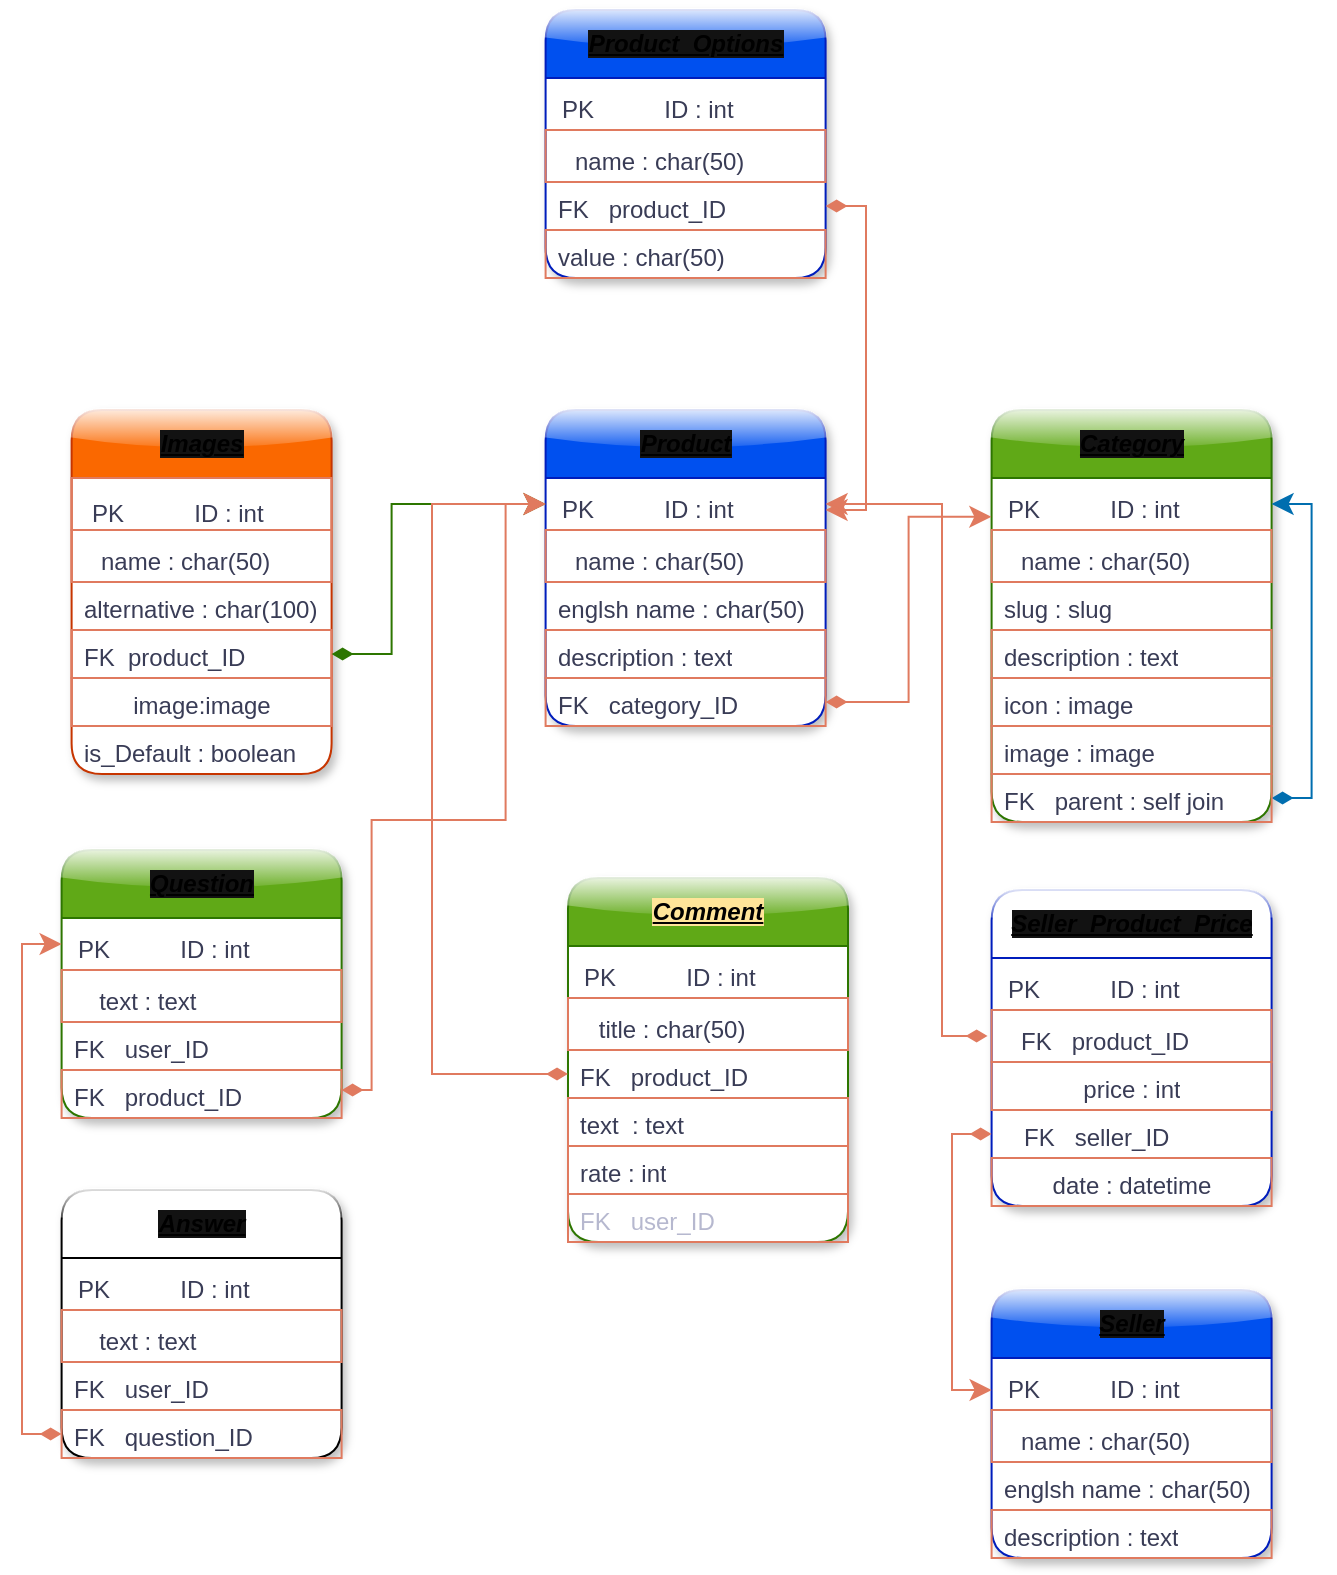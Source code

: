 <mxfile version="26.0.2">
  <diagram name="Page-1" id="efa7a0a1-bf9b-a30e-e6df-94a7791c09e9">
    <mxGraphModel dx="2816" dy="1904" grid="1" gridSize="10" guides="1" tooltips="1" connect="1" arrows="1" fold="1" page="1" pageScale="1" pageWidth="827" pageHeight="583" background="none" math="0" shadow="0">
      <root>
        <mxCell id="0" />
        <mxCell id="1" parent="0" />
        <mxCell id="3K4BdcUOw_T3ysFqI7o0-14" value="&lt;span style=&quot;background-color: light-dark(rgb(18, 18, 18), rgb(255, 229, 153));&quot;&gt;&lt;font style=&quot;color: light-dark(rgb(0, 0, 0), rgb(0, 0, 130));&quot;&gt;&lt;u style=&quot;&quot;&gt;&lt;b style=&quot;&quot;&gt;&lt;i style=&quot;&quot;&gt;Product&lt;/i&gt;&lt;/b&gt;&lt;/u&gt;&lt;/font&gt;&lt;/span&gt;" style="swimlane;fontStyle=0;childLayout=stackLayout;horizontal=1;startSize=34;fillColor=#0050ef;horizontalStack=0;resizeParent=1;resizeParentMax=0;resizeLast=0;collapsible=1;marginBottom=0;whiteSpace=wrap;html=1;rounded=1;labelBackgroundColor=none;strokeColor=#001DBC;fontColor=#ffffff;swimlaneFillColor=default;shadow=1;glass=1;" vertex="1" parent="1">
          <mxGeometry x="-838.2" y="-890" width="140" height="158" as="geometry" />
        </mxCell>
        <mxCell id="3K4BdcUOw_T3ysFqI7o0-15" value="&lt;table style=&quot;font-size: 1em; width: 150px;&quot; cellpadding=&quot;2&quot; cellspacing=&quot;0&quot;&gt;&lt;tbody&gt;&lt;tr&gt;&lt;td style=&quot;&quot;&gt;PK&lt;/td&gt;&lt;td&gt;ID : int&lt;/td&gt;&lt;/tr&gt;&lt;/tbody&gt;&lt;/table&gt;" style="text;strokeColor=none;fillColor=none;align=left;verticalAlign=top;spacingLeft=4;spacingRight=4;overflow=hidden;rotatable=0;points=[[0,0.5],[1,0.5]];portConstraint=eastwest;whiteSpace=wrap;html=1;labelBackgroundColor=none;fontColor=#393C56;" vertex="1" parent="3K4BdcUOw_T3ysFqI7o0-14">
          <mxGeometry y="34" width="140" height="26" as="geometry" />
        </mxCell>
        <mxCell id="3K4BdcUOw_T3ysFqI7o0-16" value="&lt;table style=&quot;font-size: 1em; width: 150px;&quot; cellpadding=&quot;2&quot; cellspacing=&quot;0&quot;&gt;&lt;tbody&gt;&lt;tr&gt;&lt;td&gt;&lt;br&gt;&lt;/td&gt;&lt;td&gt;name : char(50)&lt;/td&gt;&lt;/tr&gt;&lt;/tbody&gt;&lt;/table&gt;" style="text;strokeColor=#E07A5F;fillColor=none;align=left;verticalAlign=top;spacingLeft=4;spacingRight=4;overflow=hidden;rotatable=0;points=[[0,0.5],[1,0.5]];portConstraint=eastwest;whiteSpace=wrap;html=1;perimeterSpacing=2;labelBackgroundColor=none;fontColor=#393C56;" vertex="1" parent="3K4BdcUOw_T3ysFqI7o0-14">
          <mxGeometry y="60" width="140" height="26" as="geometry" />
        </mxCell>
        <mxCell id="3K4BdcUOw_T3ysFqI7o0-17" value="englsh name : char(50)&lt;div&gt;&lt;br&gt;&lt;/div&gt;" style="text;strokeColor=none;fillColor=none;align=left;verticalAlign=top;spacingLeft=4;spacingRight=4;overflow=hidden;rotatable=0;points=[[0,0.5],[1,0.5]];portConstraint=eastwest;whiteSpace=wrap;html=1;labelBackgroundColor=none;fontColor=#393C56;" vertex="1" parent="3K4BdcUOw_T3ysFqI7o0-14">
          <mxGeometry y="86" width="140" height="24" as="geometry" />
        </mxCell>
        <mxCell id="3K4BdcUOw_T3ysFqI7o0-31" value="&lt;div&gt;description : text&lt;/div&gt;" style="text;strokeColor=#E07A5F;fillColor=none;align=left;verticalAlign=top;spacingLeft=4;spacingRight=4;overflow=hidden;rotatable=0;points=[[0,0.5],[1,0.5]];portConstraint=eastwest;whiteSpace=wrap;html=1;labelBackgroundColor=none;fontColor=#393C56;" vertex="1" parent="3K4BdcUOw_T3ysFqI7o0-14">
          <mxGeometry y="110" width="140" height="24" as="geometry" />
        </mxCell>
        <mxCell id="3K4BdcUOw_T3ysFqI7o0-59" value="&lt;div&gt;FK&amp;nbsp; &amp;nbsp;category_ID&lt;/div&gt;" style="text;strokeColor=#E07A5F;fillColor=none;align=left;verticalAlign=top;spacingLeft=4;spacingRight=4;overflow=hidden;rotatable=0;points=[[0,0.5],[1,0.5]];portConstraint=eastwest;whiteSpace=wrap;html=1;labelBackgroundColor=none;fontColor=#393C56;" vertex="1" parent="3K4BdcUOw_T3ysFqI7o0-14">
          <mxGeometry y="134" width="140" height="24" as="geometry" />
        </mxCell>
        <mxCell id="3K4BdcUOw_T3ysFqI7o0-38" value="&lt;span style=&quot;font-weight: 700; background-color: light-dark(rgb(18, 18, 18), rgb(255, 229, 153));&quot;&gt;&lt;font style=&quot;color: light-dark(rgb(0, 0, 0), rgb(0, 0, 130));&quot;&gt;&lt;i style=&quot;&quot;&gt;&lt;u style=&quot;&quot;&gt;Images&lt;/u&gt;&lt;/i&gt;&lt;/font&gt;&lt;/span&gt;" style="swimlane;fontStyle=0;childLayout=stackLayout;horizontal=1;startSize=34;fillColor=#fa6800;horizontalStack=0;resizeParent=1;resizeParentMax=0;resizeLast=0;collapsible=1;marginBottom=0;whiteSpace=wrap;html=1;rounded=1;labelBackgroundColor=none;strokeColor=#C73500;fontColor=#000000;align=center;swimlaneFillColor=default;shadow=1;glass=1;" vertex="1" parent="1">
          <mxGeometry x="-1075.2" y="-890" width="130" height="182" as="geometry" />
        </mxCell>
        <mxCell id="3K4BdcUOw_T3ysFqI7o0-50" value="&lt;table cellspacing=&quot;0&quot; cellpadding=&quot;2&quot; style=&quot;font-size: 1em; width: 150px;&quot;&gt;&lt;tbody&gt;&lt;tr&gt;&lt;td&gt;&lt;table style=&quot;font-size: 1em; width: 150px;&quot; cellpadding=&quot;2&quot; cellspacing=&quot;0&quot;&gt;&lt;tbody&gt;&lt;tr&gt;&lt;td&gt;PK&lt;/td&gt;&lt;td&gt;ID : int&lt;/td&gt;&lt;/tr&gt;&lt;/tbody&gt;&lt;/table&gt;&lt;/td&gt;&lt;td&gt;&lt;span style=&quot;color: rgba(0, 0, 0, 0); font-family: monospace; font-size: 0px; text-wrap-mode: nowrap;&quot;&gt;%3CmxGraphModel%3E%3Croot%3E%3CmxCell%20id%3D%220%22%2F%3E%3CmxCell%20id%3D%221%22%20parent%3D%220%22%2F%3E%3CmxCell%20id%3D%222%22%20value%3D%22%26lt%3Btable%20style%3D%26quot%3Bfont-size%3A%201em%3B%20width%3A%20150px%3B%26quot%3B%20cellpadding%3D%26quot%3B2%26quot%3B%20cellspacing%3D%26quot%3B0%26quot%3B%26gt%3B%26lt%3Btbody%26gt%3B%26lt%3Btr%26gt%3B%26lt%3Btd%20style%3D%26quot%3B%26quot%3B%26gt%3BPK%26lt%3B%2Ftd%26gt%3B%26lt%3Btd%26gt%3BID%20%3A%20int%26lt%3B%2Ftd%26gt%3B%26lt%3B%2Ftr%26gt%3B%26lt%3B%2Ftbody%26gt%3B%26lt%3B%2Ftable%26gt%3B%22%20style%3D%22text%3BstrokeColor%3Dnone%3BfillColor%3Dnone%3Balign%3Dleft%3BverticalAlign%3Dtop%3BspacingLeft%3D4%3BspacingRight%3D4%3Boverflow%3Dhidden%3Brotatable%3D0%3Bpoints%3D%5B%5B0%2C0.5%5D%2C%5B1%2C0.5%5D%5D%3BportConstraint%3Deastwest%3BwhiteSpace%3Dwrap%3Bhtml%3D1%3BlabelBackgroundColor%3Dnone%3BfontColor%3D%23393C56%3B%22%20vertex%3D%221%22%20parent%3D%221%22%3E%3CmxGeometry%20x%3D%22-490%22%20y%3D%22-456%22%20width%3D%22140%22%20height%3D%2226%22%20as%3D%22geometry%22%2F%3E%3C%2FmxCell%3E%3C%2Froot%3E%3C%2FmxGraphModel%3E&lt;/span&gt;&lt;/td&gt;&lt;/tr&gt;&lt;/tbody&gt;&lt;/table&gt;" style="text;strokeColor=#E07A5F;fillColor=none;align=left;verticalAlign=top;spacingLeft=4;spacingRight=4;overflow=hidden;rotatable=0;points=[[0,0.5],[1,0.5]];portConstraint=eastwest;whiteSpace=wrap;html=1;perimeterSpacing=2;labelBackgroundColor=none;fontColor=#393C56;" vertex="1" parent="3K4BdcUOw_T3ysFqI7o0-38">
          <mxGeometry y="34" width="130" height="26" as="geometry" />
        </mxCell>
        <mxCell id="3K4BdcUOw_T3ysFqI7o0-40" value="&lt;table cellspacing=&quot;0&quot; cellpadding=&quot;2&quot; style=&quot;font-size: 1em; width: 150px;&quot;&gt;&lt;tbody&gt;&lt;tr&gt;&lt;td&gt;&lt;br&gt;&lt;/td&gt;&lt;td&gt;name : char(50)&lt;/td&gt;&lt;/tr&gt;&lt;/tbody&gt;&lt;/table&gt;" style="text;strokeColor=#E07A5F;fillColor=none;align=left;verticalAlign=top;spacingLeft=4;spacingRight=4;overflow=hidden;rotatable=0;points=[[0,0.5],[1,0.5]];portConstraint=eastwest;whiteSpace=wrap;html=1;perimeterSpacing=2;labelBackgroundColor=none;fontColor=#393C56;" vertex="1" parent="3K4BdcUOw_T3ysFqI7o0-38">
          <mxGeometry y="60" width="130" height="26" as="geometry" />
        </mxCell>
        <mxCell id="3K4BdcUOw_T3ysFqI7o0-41" value="alternative : char(100)&lt;div&gt;&lt;br&gt;&lt;/div&gt;" style="text;strokeColor=none;fillColor=none;align=left;verticalAlign=top;spacingLeft=4;spacingRight=4;overflow=hidden;rotatable=0;points=[[0,0.5],[1,0.5]];portConstraint=eastwest;whiteSpace=wrap;html=1;labelBackgroundColor=none;fontColor=#393C56;" vertex="1" parent="3K4BdcUOw_T3ysFqI7o0-38">
          <mxGeometry y="86" width="130" height="24" as="geometry" />
        </mxCell>
        <mxCell id="3K4BdcUOw_T3ysFqI7o0-42" value="&lt;div&gt;FK&amp;nbsp; product_ID&lt;/div&gt;" style="text;strokeColor=#E07A5F;fillColor=none;align=left;verticalAlign=top;spacingLeft=4;spacingRight=4;overflow=hidden;rotatable=0;points=[[0,0.5],[1,0.5]];portConstraint=eastwest;whiteSpace=wrap;html=1;labelBackgroundColor=none;fontColor=#393C56;" vertex="1" parent="3K4BdcUOw_T3ysFqI7o0-38">
          <mxGeometry y="110" width="130" height="24" as="geometry" />
        </mxCell>
        <mxCell id="3K4BdcUOw_T3ysFqI7o0-43" value="&lt;div&gt;image:image&lt;/div&gt;" style="text;strokeColor=#E07A5F;fillColor=none;align=center;verticalAlign=top;spacingLeft=4;spacingRight=4;overflow=hidden;rotatable=0;points=[[0,0.5],[1,0.5]];portConstraint=eastwest;whiteSpace=wrap;html=1;labelBackgroundColor=none;fontColor=#393C56;" vertex="1" parent="3K4BdcUOw_T3ysFqI7o0-38">
          <mxGeometry y="134" width="130" height="24" as="geometry" />
        </mxCell>
        <mxCell id="3K4BdcUOw_T3ysFqI7o0-44" value="&lt;div&gt;is_Default : boolean&lt;/div&gt;" style="text;strokeColor=none;fillColor=none;align=left;verticalAlign=top;spacingLeft=4;spacingRight=4;overflow=hidden;rotatable=0;points=[[0,0.5],[1,0.5]];portConstraint=eastwest;whiteSpace=wrap;html=1;labelBackgroundColor=none;fontColor=#393C56;" vertex="1" parent="3K4BdcUOw_T3ysFqI7o0-38">
          <mxGeometry y="158" width="130" height="24" as="geometry" />
        </mxCell>
        <mxCell id="3K4BdcUOw_T3ysFqI7o0-51" value="" style="edgeStyle=orthogonalEdgeStyle;rounded=0;orthogonalLoop=1;jettySize=auto;entryX=0;entryY=0.5;entryDx=0;entryDy=0;strokeColor=#2D7600;fontSize=12;fontColor=#393C56;startSize=8;endSize=8;fillColor=#60a917;html=1;labelBorderColor=none;startArrow=diamondThin;startFill=1;" edge="1" parent="1" source="3K4BdcUOw_T3ysFqI7o0-42" target="3K4BdcUOw_T3ysFqI7o0-15">
          <mxGeometry relative="1" as="geometry">
            <Array as="points">
              <mxPoint x="-915.2" y="-768" />
              <mxPoint x="-915.2" y="-843" />
            </Array>
          </mxGeometry>
        </mxCell>
        <mxCell id="3K4BdcUOw_T3ysFqI7o0-52" value="&lt;span style=&quot;font-weight: 700; background-color: light-dark(rgb(18, 18, 18), rgb(255, 229, 153));&quot;&gt;&lt;font style=&quot;color: light-dark(rgb(0, 0, 0), rgb(0, 0, 130));&quot;&gt;&lt;i style=&quot;&quot;&gt;&lt;u style=&quot;&quot;&gt;Category&lt;/u&gt;&lt;/i&gt;&lt;/font&gt;&lt;/span&gt;" style="swimlane;fontStyle=0;childLayout=stackLayout;horizontal=1;startSize=34;fillColor=light-dark(#60A917,#00FF00);horizontalStack=0;resizeParent=1;resizeParentMax=0;resizeLast=0;collapsible=1;marginBottom=0;whiteSpace=wrap;html=1;rounded=1;labelBackgroundColor=none;strokeColor=#2D7600;fontColor=#ffffff;swimlaneFillColor=default;glass=1;shadow=1;" vertex="1" parent="1">
          <mxGeometry x="-615.2" y="-890" width="140" height="206" as="geometry" />
        </mxCell>
        <mxCell id="3K4BdcUOw_T3ysFqI7o0-53" value="&lt;table style=&quot;font-size: 1em; width: 150px;&quot; cellpadding=&quot;2&quot; cellspacing=&quot;0&quot;&gt;&lt;tbody&gt;&lt;tr&gt;&lt;td style=&quot;&quot;&gt;PK&lt;/td&gt;&lt;td&gt;ID : int&lt;/td&gt;&lt;/tr&gt;&lt;/tbody&gt;&lt;/table&gt;" style="text;strokeColor=none;fillColor=none;align=left;verticalAlign=top;spacingLeft=4;spacingRight=4;overflow=hidden;rotatable=0;points=[[0,0.5],[1,0.5]];portConstraint=eastwest;whiteSpace=wrap;html=1;labelBackgroundColor=none;fontColor=#393C56;" vertex="1" parent="3K4BdcUOw_T3ysFqI7o0-52">
          <mxGeometry y="34" width="140" height="26" as="geometry" />
        </mxCell>
        <mxCell id="3K4BdcUOw_T3ysFqI7o0-54" value="&lt;table style=&quot;font-size: 1em; width: 150px;&quot; cellpadding=&quot;2&quot; cellspacing=&quot;0&quot;&gt;&lt;tbody&gt;&lt;tr&gt;&lt;td&gt;&lt;br&gt;&lt;/td&gt;&lt;td&gt;name : char(50)&lt;/td&gt;&lt;/tr&gt;&lt;/tbody&gt;&lt;/table&gt;" style="text;strokeColor=#E07A5F;fillColor=none;align=left;verticalAlign=top;spacingLeft=4;spacingRight=4;overflow=hidden;rotatable=0;points=[[0,0.5],[1,0.5]];portConstraint=eastwest;whiteSpace=wrap;html=1;perimeterSpacing=2;labelBackgroundColor=none;fontColor=#393C56;" vertex="1" parent="3K4BdcUOw_T3ysFqI7o0-52">
          <mxGeometry y="60" width="140" height="26" as="geometry" />
        </mxCell>
        <mxCell id="3K4BdcUOw_T3ysFqI7o0-55" value="&lt;div&gt;slug : slug&lt;/div&gt;" style="text;strokeColor=none;fillColor=none;align=left;verticalAlign=top;spacingLeft=4;spacingRight=4;overflow=hidden;rotatable=0;points=[[0,0.5],[1,0.5]];portConstraint=eastwest;whiteSpace=wrap;html=1;labelBackgroundColor=none;fontColor=#393C56;" vertex="1" parent="3K4BdcUOw_T3ysFqI7o0-52">
          <mxGeometry y="86" width="140" height="24" as="geometry" />
        </mxCell>
        <mxCell id="3K4BdcUOw_T3ysFqI7o0-56" value="&lt;div&gt;description : text&lt;/div&gt;" style="text;strokeColor=#E07A5F;fillColor=none;align=left;verticalAlign=top;spacingLeft=4;spacingRight=4;overflow=hidden;rotatable=0;points=[[0,0.5],[1,0.5]];portConstraint=eastwest;whiteSpace=wrap;html=1;labelBackgroundColor=none;fontColor=#393C56;" vertex="1" parent="3K4BdcUOw_T3ysFqI7o0-52">
          <mxGeometry y="110" width="140" height="24" as="geometry" />
        </mxCell>
        <mxCell id="3K4BdcUOw_T3ysFqI7o0-57" value="&lt;div&gt;icon : image&lt;/div&gt;" style="text;strokeColor=#E07A5F;fillColor=none;align=left;verticalAlign=top;spacingLeft=4;spacingRight=4;overflow=hidden;rotatable=0;points=[[0,0.5],[1,0.5]];portConstraint=eastwest;whiteSpace=wrap;html=1;labelBackgroundColor=none;fontColor=#393C56;" vertex="1" parent="3K4BdcUOw_T3ysFqI7o0-52">
          <mxGeometry y="134" width="140" height="24" as="geometry" />
        </mxCell>
        <mxCell id="3K4BdcUOw_T3ysFqI7o0-58" value="&lt;div&gt;&lt;span style=&quot;background-color: transparent; color: light-dark(rgb(57, 60, 86), rgb(182, 184, 207));&quot;&gt;image&lt;/span&gt;&amp;nbsp;: image&lt;/div&gt;" style="text;strokeColor=#E07A5F;fillColor=none;align=left;verticalAlign=top;spacingLeft=4;spacingRight=4;overflow=hidden;rotatable=0;points=[[0,0.5],[1,0.5]];portConstraint=eastwest;whiteSpace=wrap;html=1;labelBackgroundColor=none;fontColor=#393C56;" vertex="1" parent="3K4BdcUOw_T3ysFqI7o0-52">
          <mxGeometry y="158" width="140" height="24" as="geometry" />
        </mxCell>
        <mxCell id="3K4BdcUOw_T3ysFqI7o0-63" style="edgeStyle=orthogonalEdgeStyle;rounded=0;orthogonalLoop=1;jettySize=auto;html=1;entryX=1;entryY=0.5;entryDx=0;entryDy=0;strokeColor=#006EAF;fontSize=12;fontColor=#393C56;startSize=8;endSize=8;fillColor=#1ba1e2;startArrow=diamondThin;startFill=1;" edge="1" parent="3K4BdcUOw_T3ysFqI7o0-52" source="3K4BdcUOw_T3ysFqI7o0-62" target="3K4BdcUOw_T3ysFqI7o0-53">
          <mxGeometry relative="1" as="geometry">
            <Array as="points">
              <mxPoint x="160" y="194" />
              <mxPoint x="160" y="47" />
            </Array>
          </mxGeometry>
        </mxCell>
        <mxCell id="3K4BdcUOw_T3ysFqI7o0-62" value="&lt;div&gt;FK&amp;nbsp; &amp;nbsp;parent : self join&lt;/div&gt;" style="text;strokeColor=#E07A5F;fillColor=none;align=left;verticalAlign=top;spacingLeft=4;spacingRight=4;overflow=hidden;rotatable=0;points=[[0,0.5],[1,0.5]];portConstraint=eastwest;whiteSpace=wrap;html=1;labelBackgroundColor=none;fontColor=#393C56;" vertex="1" parent="3K4BdcUOw_T3ysFqI7o0-52">
          <mxGeometry y="182" width="140" height="24" as="geometry" />
        </mxCell>
        <mxCell id="3K4BdcUOw_T3ysFqI7o0-60" style="edgeStyle=orthogonalEdgeStyle;rounded=0;orthogonalLoop=1;jettySize=auto;html=1;entryX=-0.001;entryY=0.746;entryDx=0;entryDy=0;entryPerimeter=0;strokeColor=light-dark(#E07A5F,#60A917);fontSize=12;fontColor=#393C56;startSize=8;endSize=8;fillColor=#F2CC8F;startArrow=diamondThin;startFill=1;" edge="1" parent="1" source="3K4BdcUOw_T3ysFqI7o0-59" target="3K4BdcUOw_T3ysFqI7o0-53">
          <mxGeometry relative="1" as="geometry" />
        </mxCell>
        <mxCell id="3K4BdcUOw_T3ysFqI7o0-64" value="&lt;span style=&quot;font-weight: 700; background-color: light-dark(rgb(18, 18, 18), rgb(255, 229, 153));&quot;&gt;&lt;font style=&quot;color: light-dark(rgb(0, 0, 0), rgb(0, 0, 130));&quot;&gt;&lt;i style=&quot;&quot;&gt;&lt;u style=&quot;&quot;&gt;Question&lt;/u&gt;&lt;/i&gt;&lt;/font&gt;&lt;/span&gt;" style="swimlane;fontStyle=0;childLayout=stackLayout;horizontal=1;startSize=34;fillColor=light-dark(#60A917,#FF66B3);horizontalStack=0;resizeParent=1;resizeParentMax=0;resizeLast=0;collapsible=1;marginBottom=0;whiteSpace=wrap;html=1;rounded=1;labelBackgroundColor=none;strokeColor=#2D7600;fontColor=#ffffff;swimlaneFillColor=default;glass=1;shadow=1;" vertex="1" parent="1">
          <mxGeometry x="-1080.2" y="-670" width="140" height="134" as="geometry" />
        </mxCell>
        <mxCell id="3K4BdcUOw_T3ysFqI7o0-65" value="&lt;table style=&quot;font-size: 1em; width: 150px;&quot; cellpadding=&quot;2&quot; cellspacing=&quot;0&quot;&gt;&lt;tbody&gt;&lt;tr&gt;&lt;td style=&quot;&quot;&gt;PK&lt;/td&gt;&lt;td&gt;ID : int&lt;/td&gt;&lt;/tr&gt;&lt;/tbody&gt;&lt;/table&gt;" style="text;strokeColor=none;fillColor=none;align=left;verticalAlign=top;spacingLeft=4;spacingRight=4;overflow=hidden;rotatable=0;points=[[0,0.5],[1,0.5]];portConstraint=eastwest;whiteSpace=wrap;html=1;labelBackgroundColor=none;fontColor=#393C56;" vertex="1" parent="3K4BdcUOw_T3ysFqI7o0-64">
          <mxGeometry y="34" width="140" height="26" as="geometry" />
        </mxCell>
        <mxCell id="3K4BdcUOw_T3ysFqI7o0-66" value="&lt;table style=&quot;font-size: 1em; width: 150px;&quot; cellpadding=&quot;2&quot; cellspacing=&quot;0&quot;&gt;&lt;tbody&gt;&lt;tr&gt;&lt;td&gt;&lt;br&gt;&lt;/td&gt;&lt;td&gt;text : text&lt;/td&gt;&lt;/tr&gt;&lt;/tbody&gt;&lt;/table&gt;" style="text;strokeColor=#E07A5F;fillColor=none;align=left;verticalAlign=top;spacingLeft=4;spacingRight=4;overflow=hidden;rotatable=0;points=[[0,0.5],[1,0.5]];portConstraint=eastwest;whiteSpace=wrap;html=1;perimeterSpacing=2;labelBackgroundColor=none;fontColor=#393C56;" vertex="1" parent="3K4BdcUOw_T3ysFqI7o0-64">
          <mxGeometry y="60" width="140" height="26" as="geometry" />
        </mxCell>
        <mxCell id="3K4BdcUOw_T3ysFqI7o0-67" value="FK&amp;nbsp; &amp;nbsp;user_ID" style="text;strokeColor=none;fillColor=none;align=left;verticalAlign=top;spacingLeft=4;spacingRight=4;overflow=hidden;rotatable=0;points=[[0,0.5],[1,0.5]];portConstraint=eastwest;whiteSpace=wrap;html=1;labelBackgroundColor=none;fontColor=#393C56;" vertex="1" parent="3K4BdcUOw_T3ysFqI7o0-64">
          <mxGeometry y="86" width="140" height="24" as="geometry" />
        </mxCell>
        <mxCell id="3K4BdcUOw_T3ysFqI7o0-68" value="FK&amp;nbsp; &amp;nbsp;product_ID" style="text;strokeColor=#E07A5F;fillColor=none;align=left;verticalAlign=top;spacingLeft=4;spacingRight=4;overflow=hidden;rotatable=0;points=[[0,0.5],[1,0.5]];portConstraint=eastwest;whiteSpace=wrap;html=1;labelBackgroundColor=none;fontColor=#393C56;" vertex="1" parent="3K4BdcUOw_T3ysFqI7o0-64">
          <mxGeometry y="110" width="140" height="24" as="geometry" />
        </mxCell>
        <mxCell id="3K4BdcUOw_T3ysFqI7o0-74" value="&lt;span style=&quot;font-weight: 700; background-color: light-dark(rgb(18, 18, 18), rgb(255, 229, 153));&quot;&gt;&lt;font style=&quot;color: light-dark(rgb(0, 0, 0), rgb(0, 0, 130));&quot;&gt;&lt;i style=&quot;&quot;&gt;&lt;u style=&quot;&quot;&gt;Answer&lt;/u&gt;&lt;/i&gt;&lt;/font&gt;&lt;/span&gt;" style="swimlane;fontStyle=0;childLayout=stackLayout;horizontal=1;startSize=34;horizontalStack=0;resizeParent=1;resizeParentMax=0;resizeLast=0;collapsible=1;marginBottom=0;whiteSpace=wrap;html=1;rounded=1;labelBackgroundColor=none;swimlaneFillColor=default;glass=1;shadow=1;fillColor=light-dark(#FFFFFF,#3333FF);" vertex="1" parent="1">
          <mxGeometry x="-1080.2" y="-500" width="140" height="134" as="geometry" />
        </mxCell>
        <mxCell id="3K4BdcUOw_T3ysFqI7o0-75" value="&lt;table style=&quot;font-size: 1em; width: 150px;&quot; cellpadding=&quot;2&quot; cellspacing=&quot;0&quot;&gt;&lt;tbody&gt;&lt;tr&gt;&lt;td style=&quot;&quot;&gt;PK&lt;/td&gt;&lt;td&gt;ID : int&lt;/td&gt;&lt;/tr&gt;&lt;/tbody&gt;&lt;/table&gt;" style="text;strokeColor=none;fillColor=none;align=left;verticalAlign=top;spacingLeft=4;spacingRight=4;overflow=hidden;rotatable=0;points=[[0,0.5],[1,0.5]];portConstraint=eastwest;whiteSpace=wrap;html=1;labelBackgroundColor=none;fontColor=#393C56;" vertex="1" parent="3K4BdcUOw_T3ysFqI7o0-74">
          <mxGeometry y="34" width="140" height="26" as="geometry" />
        </mxCell>
        <mxCell id="3K4BdcUOw_T3ysFqI7o0-76" value="&lt;table style=&quot;font-size: 1em; width: 150px;&quot; cellpadding=&quot;2&quot; cellspacing=&quot;0&quot;&gt;&lt;tbody&gt;&lt;tr&gt;&lt;td&gt;&lt;br&gt;&lt;/td&gt;&lt;td&gt;text : text&lt;/td&gt;&lt;/tr&gt;&lt;/tbody&gt;&lt;/table&gt;" style="text;strokeColor=#E07A5F;fillColor=none;align=left;verticalAlign=top;spacingLeft=4;spacingRight=4;overflow=hidden;rotatable=0;points=[[0,0.5],[1,0.5]];portConstraint=eastwest;whiteSpace=wrap;html=1;perimeterSpacing=2;labelBackgroundColor=none;fontColor=#393C56;" vertex="1" parent="3K4BdcUOw_T3ysFqI7o0-74">
          <mxGeometry y="60" width="140" height="26" as="geometry" />
        </mxCell>
        <mxCell id="3K4BdcUOw_T3ysFqI7o0-77" value="FK&amp;nbsp; &amp;nbsp;user_ID" style="text;strokeColor=none;fillColor=none;align=left;verticalAlign=top;spacingLeft=4;spacingRight=4;overflow=hidden;rotatable=0;points=[[0,0.5],[1,0.5]];portConstraint=eastwest;whiteSpace=wrap;html=1;labelBackgroundColor=none;fontColor=#393C56;" vertex="1" parent="3K4BdcUOw_T3ysFqI7o0-74">
          <mxGeometry y="86" width="140" height="24" as="geometry" />
        </mxCell>
        <mxCell id="3K4BdcUOw_T3ysFqI7o0-78" value="FK&amp;nbsp; &amp;nbsp;question_ID" style="text;strokeColor=#E07A5F;fillColor=none;align=left;verticalAlign=top;spacingLeft=4;spacingRight=4;overflow=hidden;rotatable=0;points=[[0,0.5],[1,0.5]];portConstraint=eastwest;whiteSpace=wrap;html=1;labelBackgroundColor=none;fontColor=#393C56;" vertex="1" parent="3K4BdcUOw_T3ysFqI7o0-74">
          <mxGeometry y="110" width="140" height="24" as="geometry" />
        </mxCell>
        <mxCell id="3K4BdcUOw_T3ysFqI7o0-80" style="edgeStyle=orthogonalEdgeStyle;rounded=0;orthogonalLoop=1;jettySize=auto;html=1;strokeColor=light-dark(#E07A5F,#FF3333);fontSize=12;fontColor=#393C56;startSize=8;endSize=8;fillColor=#F2CC8F;startArrow=diamondThin;startFill=1;" edge="1" parent="1" source="3K4BdcUOw_T3ysFqI7o0-68" target="3K4BdcUOw_T3ysFqI7o0-15">
          <mxGeometry relative="1" as="geometry">
            <Array as="points">
              <mxPoint x="-925.2" y="-550" />
              <mxPoint x="-925.2" y="-685" />
              <mxPoint x="-858.2" y="-685" />
              <mxPoint x="-858.2" y="-843" />
            </Array>
          </mxGeometry>
        </mxCell>
        <mxCell id="3K4BdcUOw_T3ysFqI7o0-81" value="&lt;font style=&quot;color: light-dark(rgb(0, 0, 0), rgb(0, 0, 130));&quot;&gt;&lt;span style=&quot;background-color: light-dark(rgb(255, 229, 153), rgb(255, 229, 153));&quot;&gt;&lt;b style=&quot;&quot;&gt;&lt;i style=&quot;&quot;&gt;&lt;u style=&quot;&quot;&gt;Comment&lt;/u&gt;&lt;/i&gt;&lt;/b&gt;&lt;/span&gt;&lt;/font&gt;" style="swimlane;fontStyle=0;childLayout=stackLayout;horizontal=1;startSize=34;fillColor=light-dark(#60A917,#4C0099);horizontalStack=0;resizeParent=1;resizeParentMax=0;resizeLast=0;collapsible=1;marginBottom=0;whiteSpace=wrap;html=1;rounded=1;labelBackgroundColor=none;strokeColor=#2D7600;fontColor=#ffffff;swimlaneFillColor=default;glass=1;shadow=1;" vertex="1" parent="1">
          <mxGeometry x="-827" y="-656" width="140" height="182" as="geometry" />
        </mxCell>
        <mxCell id="3K4BdcUOw_T3ysFqI7o0-82" value="&lt;table style=&quot;font-size: 1em; width: 150px;&quot; cellpadding=&quot;2&quot; cellspacing=&quot;0&quot;&gt;&lt;tbody&gt;&lt;tr&gt;&lt;td style=&quot;&quot;&gt;PK&lt;/td&gt;&lt;td&gt;ID : int&lt;/td&gt;&lt;/tr&gt;&lt;/tbody&gt;&lt;/table&gt;" style="text;strokeColor=none;fillColor=none;align=left;verticalAlign=top;spacingLeft=4;spacingRight=4;overflow=hidden;rotatable=0;points=[[0,0.5],[1,0.5]];portConstraint=eastwest;whiteSpace=wrap;html=1;labelBackgroundColor=none;fontColor=#393C56;" vertex="1" parent="3K4BdcUOw_T3ysFqI7o0-81">
          <mxGeometry y="34" width="140" height="26" as="geometry" />
        </mxCell>
        <mxCell id="3K4BdcUOw_T3ysFqI7o0-83" value="&lt;table style=&quot;font-size: 1em; width: 150px;&quot; cellpadding=&quot;2&quot; cellspacing=&quot;0&quot;&gt;&lt;tbody&gt;&lt;tr&gt;&lt;td&gt;&lt;br&gt;&lt;/td&gt;&lt;td&gt;title : char(50)&lt;/td&gt;&lt;/tr&gt;&lt;/tbody&gt;&lt;/table&gt;" style="text;strokeColor=#E07A5F;fillColor=none;align=left;verticalAlign=top;spacingLeft=4;spacingRight=4;overflow=hidden;rotatable=0;points=[[0,0.5],[1,0.5]];portConstraint=eastwest;whiteSpace=wrap;html=1;perimeterSpacing=2;labelBackgroundColor=none;fontColor=#393C56;" vertex="1" parent="3K4BdcUOw_T3ysFqI7o0-81">
          <mxGeometry y="60" width="140" height="26" as="geometry" />
        </mxCell>
        <mxCell id="3K4BdcUOw_T3ysFqI7o0-84" value="FK&amp;nbsp; &amp;nbsp;product_ID" style="text;strokeColor=none;fillColor=none;align=left;verticalAlign=top;spacingLeft=4;spacingRight=4;overflow=hidden;rotatable=0;points=[[0,0.5],[1,0.5]];portConstraint=eastwest;whiteSpace=wrap;html=1;labelBackgroundColor=none;fontColor=#393C56;" vertex="1" parent="3K4BdcUOw_T3ysFqI7o0-81">
          <mxGeometry y="86" width="140" height="24" as="geometry" />
        </mxCell>
        <mxCell id="3K4BdcUOw_T3ysFqI7o0-85" value="&lt;div&gt;text&amp;nbsp; : text&lt;/div&gt;" style="text;strokeColor=#E07A5F;fillColor=none;align=left;verticalAlign=top;spacingLeft=4;spacingRight=4;overflow=hidden;rotatable=0;points=[[0,0.5],[1,0.5]];portConstraint=eastwest;whiteSpace=wrap;html=1;labelBackgroundColor=none;fontColor=#393C56;" vertex="1" parent="3K4BdcUOw_T3ysFqI7o0-81">
          <mxGeometry y="110" width="140" height="24" as="geometry" />
        </mxCell>
        <mxCell id="3K4BdcUOw_T3ysFqI7o0-86" value="&lt;div&gt;rate : int&lt;/div&gt;" style="text;strokeColor=#E07A5F;fillColor=none;align=left;verticalAlign=top;spacingLeft=4;spacingRight=4;overflow=hidden;rotatable=0;points=[[0,0.5],[1,0.5]];portConstraint=eastwest;whiteSpace=wrap;html=1;labelBackgroundColor=none;fontColor=#393C56;" vertex="1" parent="3K4BdcUOw_T3ysFqI7o0-81">
          <mxGeometry y="134" width="140" height="24" as="geometry" />
        </mxCell>
        <mxCell id="3K4BdcUOw_T3ysFqI7o0-87" value="&lt;span style=&quot;font-family: Helvetica; font-style: normal; font-variant-ligatures: normal; font-variant-caps: normal; font-weight: 400; letter-spacing: normal; orphans: 2; text-align: left; text-indent: 0px; text-transform: none; widows: 2; word-spacing: 0px; -webkit-text-stroke-width: 0px; white-space: normal; text-decoration-thickness: initial; text-decoration-style: initial; text-decoration-color: initial; float: none; display: inline !important;&quot;&gt;&lt;font style=&quot;color: light-dark(rgb(182, 184, 207), rgb(255, 255, 255));&quot;&gt;FK&amp;nbsp; &amp;nbsp;user_ID&lt;/font&gt;&lt;/span&gt;" style="text;strokeColor=#E07A5F;fillColor=none;align=left;verticalAlign=top;spacingLeft=4;spacingRight=4;overflow=hidden;rotatable=0;points=[[0,0.5],[1,0.5]];portConstraint=eastwest;whiteSpace=wrap;html=1;labelBackgroundColor=none;fontColor=#393C56;" vertex="1" parent="3K4BdcUOw_T3ysFqI7o0-81">
          <mxGeometry y="158" width="140" height="24" as="geometry" />
        </mxCell>
        <mxCell id="3K4BdcUOw_T3ysFqI7o0-91" style="edgeStyle=orthogonalEdgeStyle;rounded=0;orthogonalLoop=1;jettySize=auto;html=1;exitX=0;exitY=0.5;exitDx=0;exitDy=0;strokeColor=light-dark(#E07A5F,#3333FF);fontSize=12;fontColor=#393C56;startSize=8;endSize=8;fillColor=#F2CC8F;entryX=1;entryY=0.5;entryDx=0;entryDy=0;startArrow=diamondThin;startFill=1;" edge="1" parent="1" source="3K4BdcUOw_T3ysFqI7o0-84">
          <mxGeometry relative="1" as="geometry">
            <mxPoint x="-838.2" y="-843" as="targetPoint" />
            <mxPoint x="-875.2" y="-558" as="sourcePoint" />
            <Array as="points">
              <mxPoint x="-895" y="-558" />
              <mxPoint x="-895" y="-843" />
            </Array>
          </mxGeometry>
        </mxCell>
        <mxCell id="3K4BdcUOw_T3ysFqI7o0-99" value="&lt;span style=&quot;background-color: light-dark(rgb(18, 18, 18), rgb(255, 229, 153));&quot;&gt;&lt;font style=&quot;color: light-dark(rgb(0, 0, 0), rgb(0, 0, 130));&quot;&gt;&lt;u style=&quot;&quot;&gt;&lt;b style=&quot;&quot;&gt;&lt;i style=&quot;&quot;&gt;Seller&lt;/i&gt;&lt;/b&gt;&lt;/u&gt;&lt;/font&gt;&lt;/span&gt;" style="swimlane;fontStyle=0;childLayout=stackLayout;horizontal=1;startSize=34;fillColor=light-dark(#0050EF,#663300);horizontalStack=0;resizeParent=1;resizeParentMax=0;resizeLast=0;collapsible=1;marginBottom=0;whiteSpace=wrap;html=1;rounded=1;labelBackgroundColor=none;strokeColor=#001DBC;fontColor=#ffffff;swimlaneFillColor=default;shadow=1;glass=1;" vertex="1" parent="1">
          <mxGeometry x="-615.2" y="-450" width="140" height="134" as="geometry" />
        </mxCell>
        <mxCell id="3K4BdcUOw_T3ysFqI7o0-100" value="&lt;table style=&quot;font-size: 1em; width: 150px;&quot; cellpadding=&quot;2&quot; cellspacing=&quot;0&quot;&gt;&lt;tbody&gt;&lt;tr&gt;&lt;td style=&quot;&quot;&gt;PK&lt;/td&gt;&lt;td&gt;ID : int&lt;/td&gt;&lt;/tr&gt;&lt;/tbody&gt;&lt;/table&gt;" style="text;strokeColor=none;fillColor=none;align=left;verticalAlign=top;spacingLeft=4;spacingRight=4;overflow=hidden;rotatable=0;points=[[0,0.5],[1,0.5]];portConstraint=eastwest;whiteSpace=wrap;html=1;labelBackgroundColor=none;fontColor=#393C56;" vertex="1" parent="3K4BdcUOw_T3ysFqI7o0-99">
          <mxGeometry y="34" width="140" height="26" as="geometry" />
        </mxCell>
        <mxCell id="3K4BdcUOw_T3ysFqI7o0-101" value="&lt;table style=&quot;font-size: 1em; width: 150px;&quot; cellpadding=&quot;2&quot; cellspacing=&quot;0&quot;&gt;&lt;tbody&gt;&lt;tr&gt;&lt;td&gt;&lt;br&gt;&lt;/td&gt;&lt;td&gt;name : char(50)&lt;/td&gt;&lt;/tr&gt;&lt;/tbody&gt;&lt;/table&gt;" style="text;strokeColor=#E07A5F;fillColor=none;align=left;verticalAlign=top;spacingLeft=4;spacingRight=4;overflow=hidden;rotatable=0;points=[[0,0.5],[1,0.5]];portConstraint=eastwest;whiteSpace=wrap;html=1;perimeterSpacing=2;labelBackgroundColor=none;fontColor=#393C56;" vertex="1" parent="3K4BdcUOw_T3ysFqI7o0-99">
          <mxGeometry y="60" width="140" height="26" as="geometry" />
        </mxCell>
        <mxCell id="3K4BdcUOw_T3ysFqI7o0-102" value="englsh name : char(50)&lt;div&gt;&lt;br&gt;&lt;/div&gt;" style="text;strokeColor=none;fillColor=none;align=left;verticalAlign=top;spacingLeft=4;spacingRight=4;overflow=hidden;rotatable=0;points=[[0,0.5],[1,0.5]];portConstraint=eastwest;whiteSpace=wrap;html=1;labelBackgroundColor=none;fontColor=#393C56;" vertex="1" parent="3K4BdcUOw_T3ysFqI7o0-99">
          <mxGeometry y="86" width="140" height="24" as="geometry" />
        </mxCell>
        <mxCell id="3K4BdcUOw_T3ysFqI7o0-103" value="&lt;div&gt;description : text&lt;/div&gt;" style="text;strokeColor=#E07A5F;fillColor=none;align=left;verticalAlign=top;spacingLeft=4;spacingRight=4;overflow=hidden;rotatable=0;points=[[0,0.5],[1,0.5]];portConstraint=eastwest;whiteSpace=wrap;html=1;labelBackgroundColor=none;fontColor=#393C56;" vertex="1" parent="3K4BdcUOw_T3ysFqI7o0-99">
          <mxGeometry y="110" width="140" height="24" as="geometry" />
        </mxCell>
        <mxCell id="3K4BdcUOw_T3ysFqI7o0-105" value="&lt;span style=&quot;background-color: light-dark(rgb(18, 18, 18), rgb(255, 229, 153));&quot;&gt;&lt;font style=&quot;color: light-dark(rgb(0, 0, 0), rgb(0, 0, 130));&quot;&gt;&lt;u style=&quot;&quot;&gt;&lt;b style=&quot;&quot;&gt;&lt;i style=&quot;&quot;&gt;Seller_Product_Price&lt;/i&gt;&lt;/b&gt;&lt;/u&gt;&lt;/font&gt;&lt;/span&gt;" style="swimlane;fontStyle=0;childLayout=stackLayout;horizontal=1;startSize=34;fillColor=light-dark(#FFFFFF,#FFF719);horizontalStack=0;resizeParent=1;resizeParentMax=0;resizeLast=0;collapsible=1;marginBottom=0;whiteSpace=wrap;html=1;rounded=1;labelBackgroundColor=none;strokeColor=#001DBC;fontColor=#ffffff;swimlaneFillColor=default;shadow=1;glass=1;" vertex="1" parent="1">
          <mxGeometry x="-615.2" y="-650" width="140" height="158" as="geometry" />
        </mxCell>
        <mxCell id="3K4BdcUOw_T3ysFqI7o0-106" value="&lt;table style=&quot;font-size: 1em; width: 150px;&quot; cellpadding=&quot;2&quot; cellspacing=&quot;0&quot;&gt;&lt;tbody&gt;&lt;tr&gt;&lt;td style=&quot;&quot;&gt;PK&lt;/td&gt;&lt;td&gt;ID : int&lt;/td&gt;&lt;/tr&gt;&lt;/tbody&gt;&lt;/table&gt;" style="text;strokeColor=none;fillColor=none;align=left;verticalAlign=top;spacingLeft=4;spacingRight=4;overflow=hidden;rotatable=0;points=[[0,0.5],[1,0.5]];portConstraint=eastwest;whiteSpace=wrap;html=1;labelBackgroundColor=none;fontColor=#393C56;" vertex="1" parent="3K4BdcUOw_T3ysFqI7o0-105">
          <mxGeometry y="34" width="140" height="26" as="geometry" />
        </mxCell>
        <mxCell id="3K4BdcUOw_T3ysFqI7o0-107" value="&lt;table style=&quot;font-size: 1em; width: 150px;&quot; cellpadding=&quot;2&quot; cellspacing=&quot;0&quot;&gt;&lt;tbody&gt;&lt;tr&gt;&lt;td&gt;&lt;br&gt;&lt;/td&gt;&lt;td&gt;FK&amp;nbsp; &amp;nbsp;product_ID&lt;/td&gt;&lt;/tr&gt;&lt;/tbody&gt;&lt;/table&gt;" style="text;strokeColor=#E07A5F;fillColor=none;align=left;verticalAlign=top;spacingLeft=4;spacingRight=4;overflow=hidden;rotatable=0;points=[[0,0.5],[1,0.5]];portConstraint=eastwest;whiteSpace=wrap;html=1;perimeterSpacing=2;labelBackgroundColor=none;fontColor=#393C56;" vertex="1" parent="3K4BdcUOw_T3ysFqI7o0-105">
          <mxGeometry y="60" width="140" height="26" as="geometry" />
        </mxCell>
        <mxCell id="3K4BdcUOw_T3ysFqI7o0-111" value="&lt;div&gt;price : int&lt;/div&gt;" style="text;strokeColor=#E07A5F;fillColor=none;align=center;verticalAlign=top;spacingLeft=4;spacingRight=4;overflow=hidden;rotatable=0;points=[[0,0.5],[1,0.5]];portConstraint=eastwest;whiteSpace=wrap;html=1;labelBackgroundColor=none;fontColor=#393C56;" vertex="1" parent="3K4BdcUOw_T3ysFqI7o0-105">
          <mxGeometry y="86" width="140" height="24" as="geometry" />
        </mxCell>
        <mxCell id="3K4BdcUOw_T3ysFqI7o0-108" value="&lt;div&gt;&amp;nbsp; &amp;nbsp;FK&amp;nbsp; &amp;nbsp;seller_ID&lt;/div&gt;" style="text;strokeColor=none;fillColor=none;align=left;verticalAlign=top;spacingLeft=4;spacingRight=4;overflow=hidden;rotatable=0;points=[[0,0.5],[1,0.5]];portConstraint=eastwest;whiteSpace=wrap;html=1;labelBackgroundColor=none;fontColor=#393C56;" vertex="1" parent="3K4BdcUOw_T3ysFqI7o0-105">
          <mxGeometry y="110" width="140" height="24" as="geometry" />
        </mxCell>
        <mxCell id="3K4BdcUOw_T3ysFqI7o0-109" value="&lt;div&gt;date : datetime&lt;/div&gt;" style="text;strokeColor=#E07A5F;fillColor=none;align=center;verticalAlign=top;spacingLeft=4;spacingRight=4;overflow=hidden;rotatable=0;points=[[0,0.5],[1,0.5]];portConstraint=eastwest;whiteSpace=wrap;html=1;labelBackgroundColor=none;fontColor=#393C56;" vertex="1" parent="3K4BdcUOw_T3ysFqI7o0-105">
          <mxGeometry y="134" width="140" height="24" as="geometry" />
        </mxCell>
        <mxCell id="3K4BdcUOw_T3ysFqI7o0-115" value="&lt;span style=&quot;background-color: light-dark(rgb(18, 18, 18), rgb(255, 229, 153));&quot;&gt;&lt;font style=&quot;color: light-dark(rgb(0, 0, 0), rgb(0, 0, 130));&quot;&gt;&lt;u style=&quot;&quot;&gt;&lt;b style=&quot;&quot;&gt;&lt;i style=&quot;&quot;&gt;Product_Options&lt;/i&gt;&lt;/b&gt;&lt;/u&gt;&lt;/font&gt;&lt;/span&gt;" style="swimlane;fontStyle=0;childLayout=stackLayout;horizontal=1;startSize=34;fillColor=light-dark(#0050EF,#004C99);horizontalStack=0;resizeParent=1;resizeParentMax=0;resizeLast=0;collapsible=1;marginBottom=0;whiteSpace=wrap;html=1;rounded=1;labelBackgroundColor=none;strokeColor=#001DBC;fontColor=#ffffff;swimlaneFillColor=default;shadow=1;glass=1;" vertex="1" parent="1">
          <mxGeometry x="-838.2" y="-1090" width="140" height="134" as="geometry" />
        </mxCell>
        <mxCell id="3K4BdcUOw_T3ysFqI7o0-116" value="&lt;table style=&quot;font-size: 1em; width: 150px;&quot; cellpadding=&quot;2&quot; cellspacing=&quot;0&quot;&gt;&lt;tbody&gt;&lt;tr&gt;&lt;td style=&quot;&quot;&gt;PK&lt;/td&gt;&lt;td&gt;ID : int&lt;/td&gt;&lt;/tr&gt;&lt;/tbody&gt;&lt;/table&gt;" style="text;strokeColor=none;fillColor=none;align=left;verticalAlign=top;spacingLeft=4;spacingRight=4;overflow=hidden;rotatable=0;points=[[0,0.5],[1,0.5]];portConstraint=eastwest;whiteSpace=wrap;html=1;labelBackgroundColor=none;fontColor=#393C56;" vertex="1" parent="3K4BdcUOw_T3ysFqI7o0-115">
          <mxGeometry y="34" width="140" height="26" as="geometry" />
        </mxCell>
        <mxCell id="3K4BdcUOw_T3ysFqI7o0-117" value="&lt;table style=&quot;font-size: 1em; width: 150px;&quot; cellpadding=&quot;2&quot; cellspacing=&quot;0&quot;&gt;&lt;tbody&gt;&lt;tr&gt;&lt;td&gt;&lt;br&gt;&lt;/td&gt;&lt;td&gt;name : char(50)&lt;/td&gt;&lt;/tr&gt;&lt;/tbody&gt;&lt;/table&gt;" style="text;strokeColor=#E07A5F;fillColor=none;align=left;verticalAlign=top;spacingLeft=4;spacingRight=4;overflow=hidden;rotatable=0;points=[[0,0.5],[1,0.5]];portConstraint=eastwest;whiteSpace=wrap;html=1;perimeterSpacing=2;labelBackgroundColor=none;fontColor=#393C56;" vertex="1" parent="3K4BdcUOw_T3ysFqI7o0-115">
          <mxGeometry y="60" width="140" height="26" as="geometry" />
        </mxCell>
        <mxCell id="3K4BdcUOw_T3ysFqI7o0-118" value="&lt;div&gt;FK&amp;nbsp; &amp;nbsp;product_ID&lt;/div&gt;" style="text;strokeColor=none;fillColor=none;align=left;verticalAlign=top;spacingLeft=4;spacingRight=4;overflow=hidden;rotatable=0;points=[[0,0.5],[1,0.5]];portConstraint=eastwest;whiteSpace=wrap;html=1;labelBackgroundColor=none;fontColor=#393C56;" vertex="1" parent="3K4BdcUOw_T3ysFqI7o0-115">
          <mxGeometry y="86" width="140" height="24" as="geometry" />
        </mxCell>
        <mxCell id="3K4BdcUOw_T3ysFqI7o0-119" value="&lt;div&gt;value : char(50)&lt;/div&gt;" style="text;strokeColor=#E07A5F;fillColor=none;align=left;verticalAlign=top;spacingLeft=4;spacingRight=4;overflow=hidden;rotatable=0;points=[[0,0.5],[1,0.5]];portConstraint=eastwest;whiteSpace=wrap;html=1;labelBackgroundColor=none;fontColor=#393C56;" vertex="1" parent="3K4BdcUOw_T3ysFqI7o0-115">
          <mxGeometry y="110" width="140" height="24" as="geometry" />
        </mxCell>
        <mxCell id="3K4BdcUOw_T3ysFqI7o0-121" style="edgeStyle=orthogonalEdgeStyle;rounded=0;orthogonalLoop=1;jettySize=auto;html=1;strokeColor=light-dark(#E07A5F,#FFFFFF);fontSize=12;fontColor=#393C56;startSize=8;endSize=8;fillColor=#F2CC8F;startArrow=diamondThin;startFill=1;" edge="1" parent="1" source="3K4BdcUOw_T3ysFqI7o0-118" target="3K4BdcUOw_T3ysFqI7o0-15">
          <mxGeometry relative="1" as="geometry">
            <Array as="points">
              <mxPoint x="-678" y="-992" />
              <mxPoint x="-678" y="-840" />
            </Array>
          </mxGeometry>
        </mxCell>
        <mxCell id="3K4BdcUOw_T3ysFqI7o0-122" style="edgeStyle=orthogonalEdgeStyle;rounded=0;orthogonalLoop=1;jettySize=auto;html=1;strokeColor=light-dark(#E07A5F,#60A917);fontSize=12;fontColor=#393C56;startSize=8;endSize=8;fillColor=#F2CC8F;startArrow=diamondThin;startFill=1;" edge="1" parent="1" source="3K4BdcUOw_T3ysFqI7o0-108" target="3K4BdcUOw_T3ysFqI7o0-100">
          <mxGeometry relative="1" as="geometry">
            <Array as="points">
              <mxPoint x="-635" y="-528" />
              <mxPoint x="-635" y="-400" />
            </Array>
          </mxGeometry>
        </mxCell>
        <mxCell id="3K4BdcUOw_T3ysFqI7o0-124" style="edgeStyle=orthogonalEdgeStyle;rounded=0;orthogonalLoop=1;jettySize=auto;html=1;entryX=1;entryY=0.5;entryDx=0;entryDy=0;strokeColor=light-dark(#E07A5F,#4C0099);fontSize=12;fontColor=#393C56;startSize=8;endSize=8;fillColor=#F2CC8F;startArrow=diamondThin;startFill=1;" edge="1" parent="1" source="3K4BdcUOw_T3ysFqI7o0-107" target="3K4BdcUOw_T3ysFqI7o0-15">
          <mxGeometry relative="1" as="geometry">
            <Array as="points">
              <mxPoint x="-640" y="-577" />
              <mxPoint x="-640" y="-843" />
            </Array>
          </mxGeometry>
        </mxCell>
        <mxCell id="3K4BdcUOw_T3ysFqI7o0-126" style="edgeStyle=orthogonalEdgeStyle;rounded=0;orthogonalLoop=1;jettySize=auto;html=1;strokeColor=light-dark(#E07A5F,#60A917);fontSize=12;fontColor=#393C56;startSize=8;endSize=8;fillColor=#F2CC8F;startArrow=diamondThin;startFill=1;" edge="1" parent="1" source="3K4BdcUOw_T3ysFqI7o0-78" target="3K4BdcUOw_T3ysFqI7o0-65">
          <mxGeometry relative="1" as="geometry">
            <Array as="points">
              <mxPoint x="-1100" y="-378" />
              <mxPoint x="-1100" y="-623" />
            </Array>
          </mxGeometry>
        </mxCell>
      </root>
    </mxGraphModel>
  </diagram>
</mxfile>
